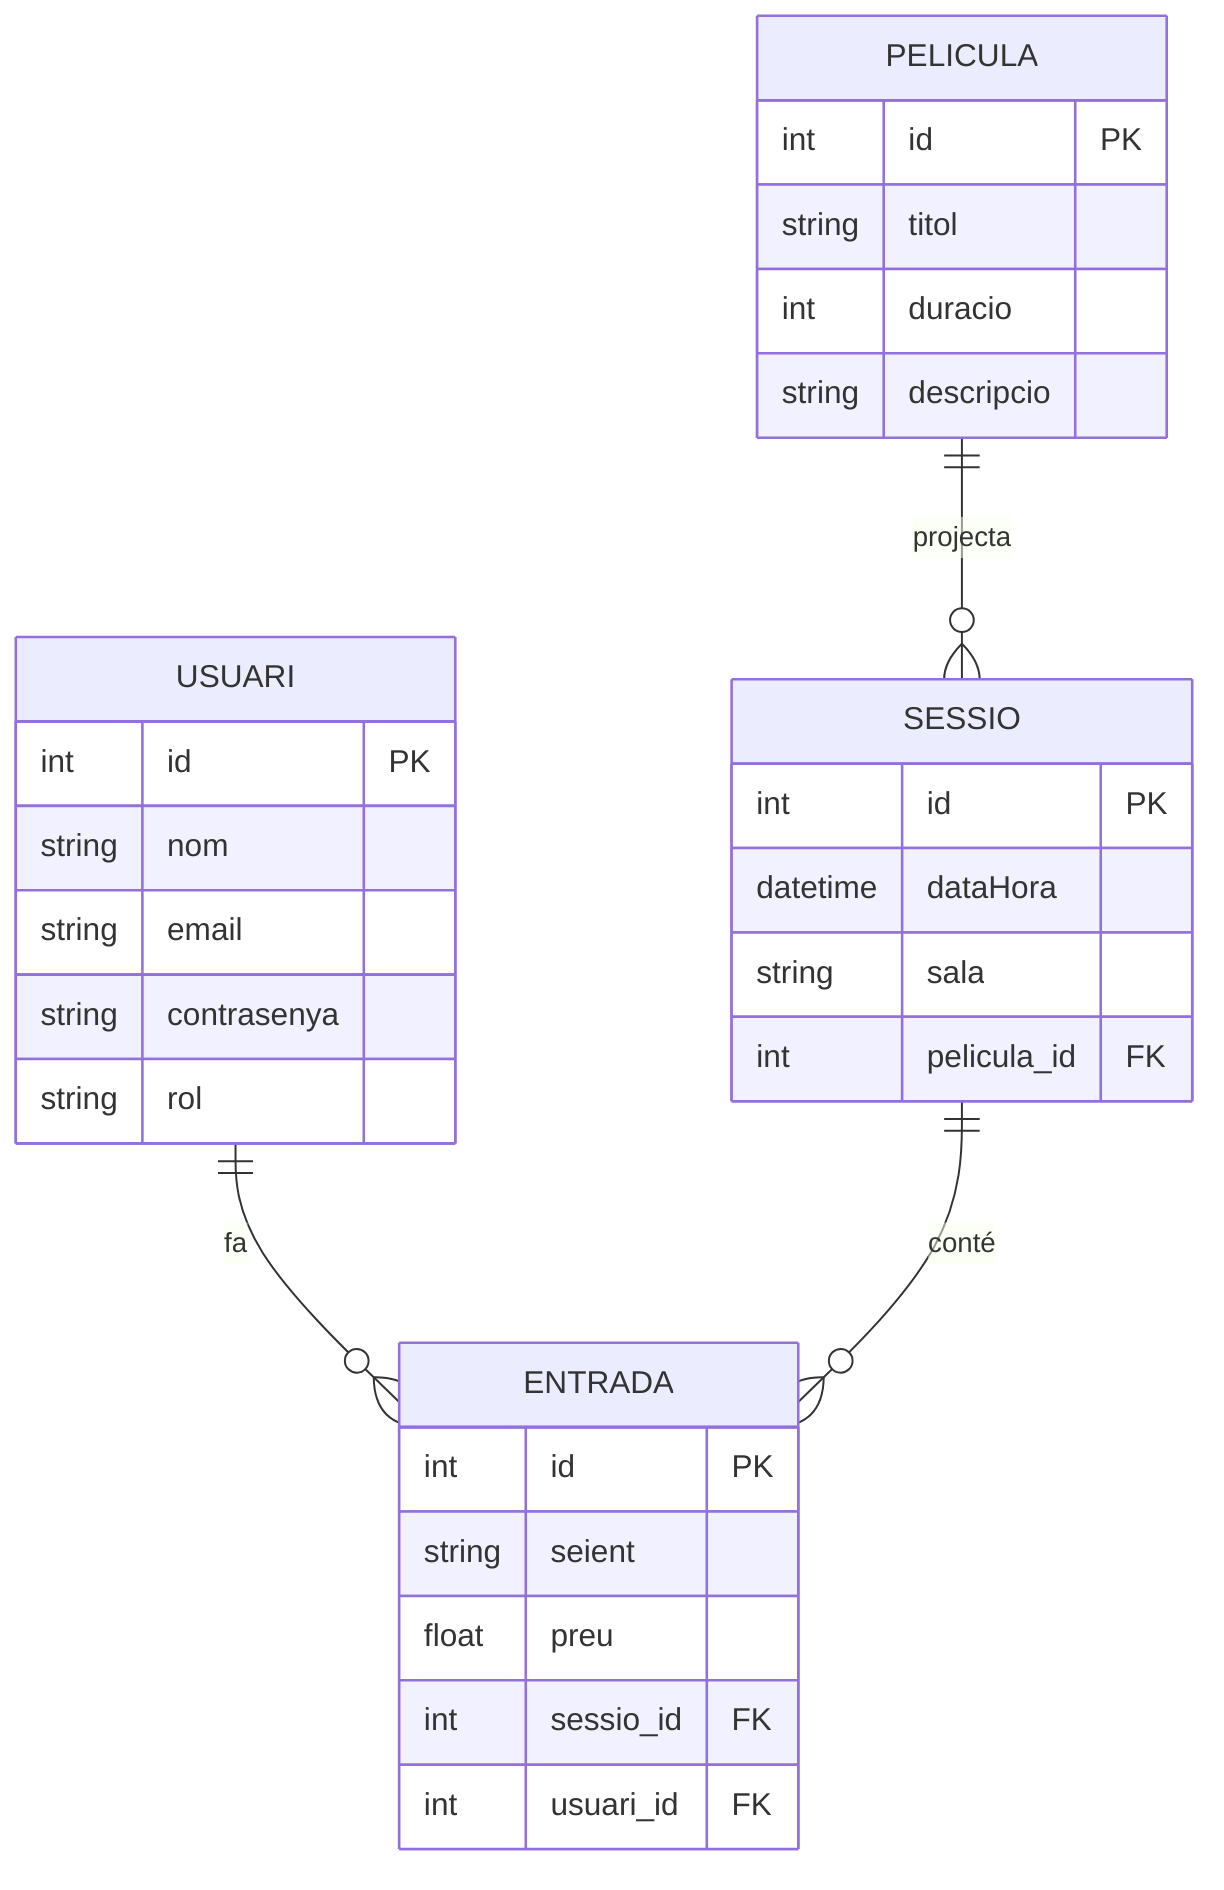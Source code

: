 erDiagram
    USUARI ||--o{ ENTRADA : fa
    PELICULA ||--o{ SESSIO : projecta
    SESSIO ||--o{ ENTRADA : conté

    USUARI {
        int id PK
        string nom
        string email
        string contrasenya
        string rol
    }

    PELICULA {
        int id PK
        string titol
        int duracio
        string descripcio
    }

    SESSIO {
        int id PK
        datetime dataHora
        string sala
        int pelicula_id FK
    }

    ENTRADA {
        int id PK
        string seient
        float preu
        int sessio_id FK
        int usuari_id FK
    }